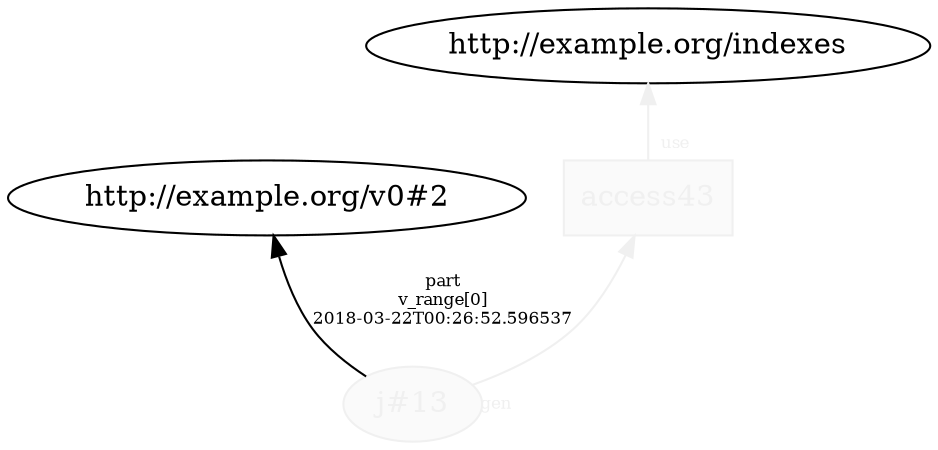 digraph "PROV" { size="16,12"; rankdir="BT";
"http://example.org/j#13" [fillcolor="#FAFAFA",color="#F0F0F0",style="filled",fontcolor="#F0F0F0",label="j#13",URL="http://example.org/j#13"]
"http://example.org/j#13" -> "http://example.org/v0#2" [fontsize="8",distance="1.5",angle="60.0",rotation="20",label="part
v_range[0]
2018-03-22T00:26:52.596537"]
"http://example.org/access43" [fillcolor="#FAFAFA",color="#F0F0F0",shape="polygon",sides="4",style="filled",fontcolor="#F0F0F0",label="access43",URL="http://example.org/access43"]
"http://example.org/access43" -> "http://example.org/indexes" [labelfontsize="8",labeldistance="1.5",labelangle="60.0",rotation="20",taillabel="use",fontcolor="#F0F0F0",color="#F0F0F0"]
"http://example.org/j#13" -> "http://example.org/access43" [labelfontsize="8",labeldistance="1.5",labelangle="60.0",rotation="20",taillabel="gen",fontcolor="#F0F0F0",color="#F0F0F0"]
}